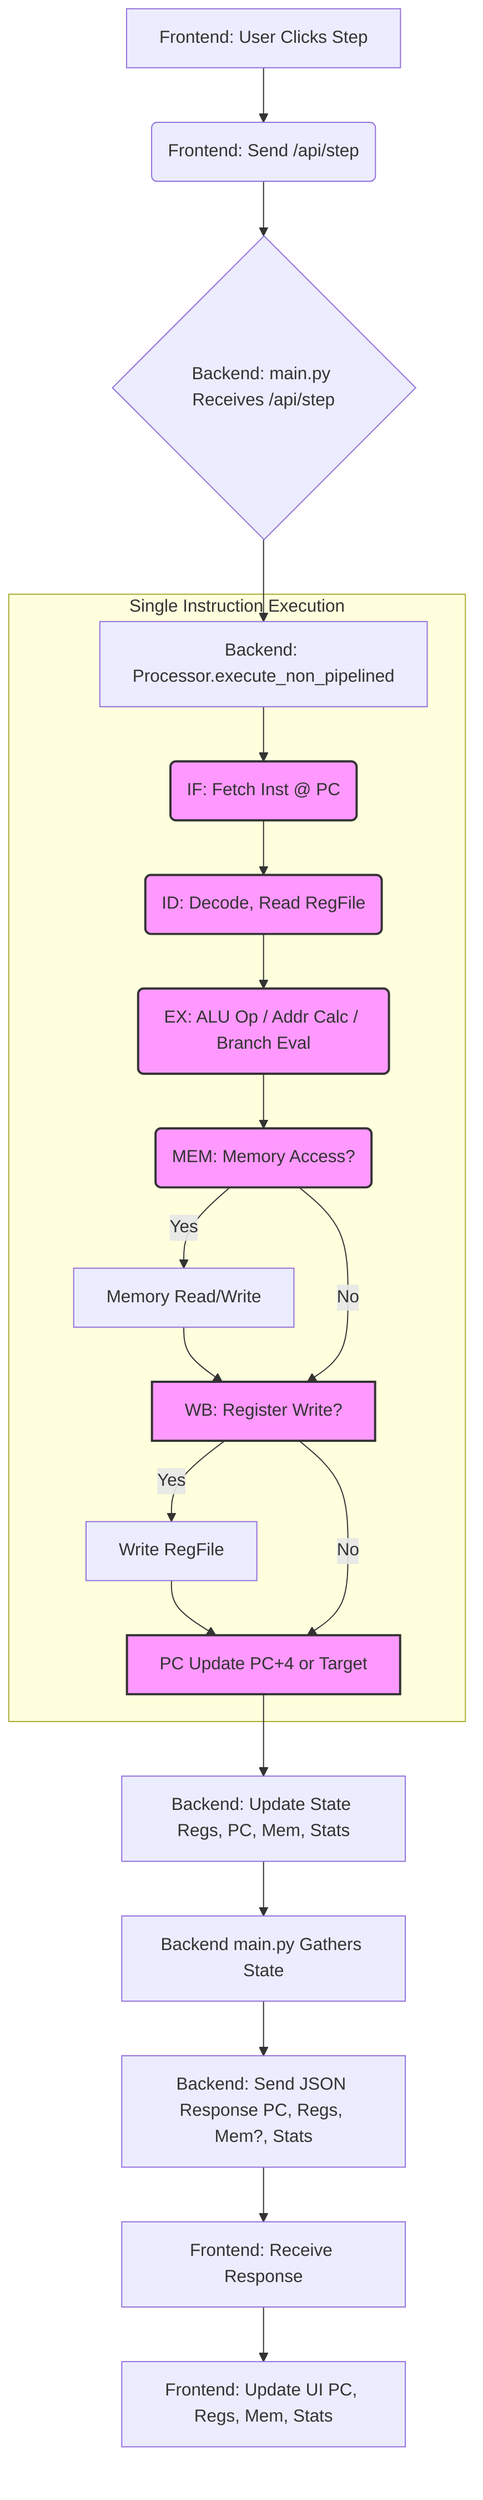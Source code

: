graph TD
    A[Frontend: User Clicks Step] --> B(Frontend: Send /api/step)
    B --> C{Backend: main.py Receives /api/step}
    C --> D[Backend: Processor.execute_non_pipelined]

    subgraph Single Instruction Execution
        D --> D_IF(IF: Fetch Inst @ PC)
        D_IF --> D_ID(ID: Decode, Read RegFile)
        D_ID --> D_EX(EX: ALU Op / Addr Calc / Branch Eval)
        D_EX --> D_MEM(MEM: Memory Access?)
        D_MEM -- Yes --> D_MEM_RW[Memory Read/Write]
        D_MEM_RW --> D_WB
        D_MEM -- No --> D_WB
        D_WB[WB: Register Write?]
        D_WB -- Yes --> D_WB_WR[Write RegFile]
        D_WB_WR --> D_PC
        D_WB -- No --> D_PC
        D_PC[PC Update PC+4 or Target]
    end

    D_PC --> E[Backend: Update State Regs, PC, Mem, Stats]
    E --> F[Backend main.py Gathers State]
    F --> G[Backend: Send JSON Response PC, Regs, Mem?, Stats]
    G --> H[Frontend: Receive Response]
    H --> I[Frontend: Update UI PC, Regs, Mem, Stats]

    style D_IF fill:#f9f,stroke:#333,stroke-width:2px
    style D_ID fill:#f9f,stroke:#333,stroke-width:2px
    style D_EX fill:#f9f,stroke:#333,stroke-width:2px
    style D_MEM fill:#f9f,stroke:#333,stroke-width:2px
    style D_WB fill:#f9f,stroke:#333,stroke-width:2px
    style D_PC fill:#f9f,stroke:#333,stroke-width:2px